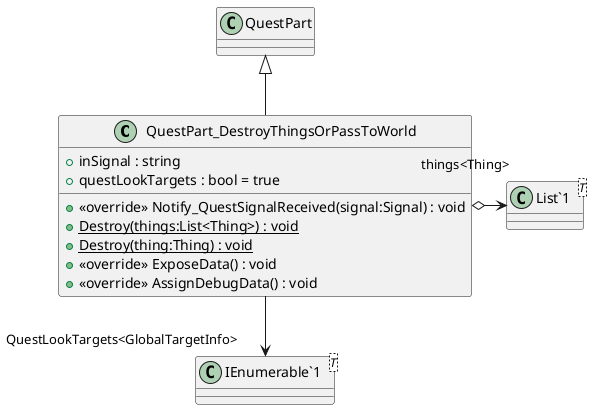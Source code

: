 @startuml
class QuestPart_DestroyThingsOrPassToWorld {
    + inSignal : string
    + questLookTargets : bool = true
    + <<override>> Notify_QuestSignalReceived(signal:Signal) : void
    + {static} Destroy(things:List<Thing>) : void
    + {static} Destroy(thing:Thing) : void
    + <<override>> ExposeData() : void
    + <<override>> AssignDebugData() : void
}
class "List`1"<T> {
}
class "IEnumerable`1"<T> {
}
QuestPart <|-- QuestPart_DestroyThingsOrPassToWorld
QuestPart_DestroyThingsOrPassToWorld o-> "things<Thing>" "List`1"
QuestPart_DestroyThingsOrPassToWorld --> "QuestLookTargets<GlobalTargetInfo>" "IEnumerable`1"
@enduml
